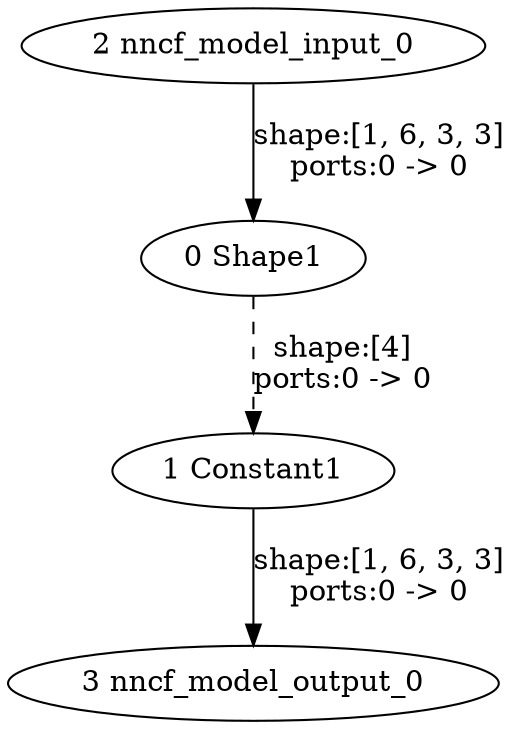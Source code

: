strict digraph  {
"0 Shape1" [id=0, type=Shape];
"1 Constant1" [id=1, type=ConstantOfShape];
"2 nncf_model_input_0" [id=2, type=nncf_model_input];
"3 nncf_model_output_0" [id=3, type=nncf_model_output];
"0 Shape1" -> "1 Constant1"  [label="shape:[4]\nports:0 -> 0", style=dashed];
"1 Constant1" -> "3 nncf_model_output_0"  [label="shape:[1, 6, 3, 3]\nports:0 -> 0", style=solid];
"2 nncf_model_input_0" -> "0 Shape1"  [label="shape:[1, 6, 3, 3]\nports:0 -> 0", style=solid];
}
